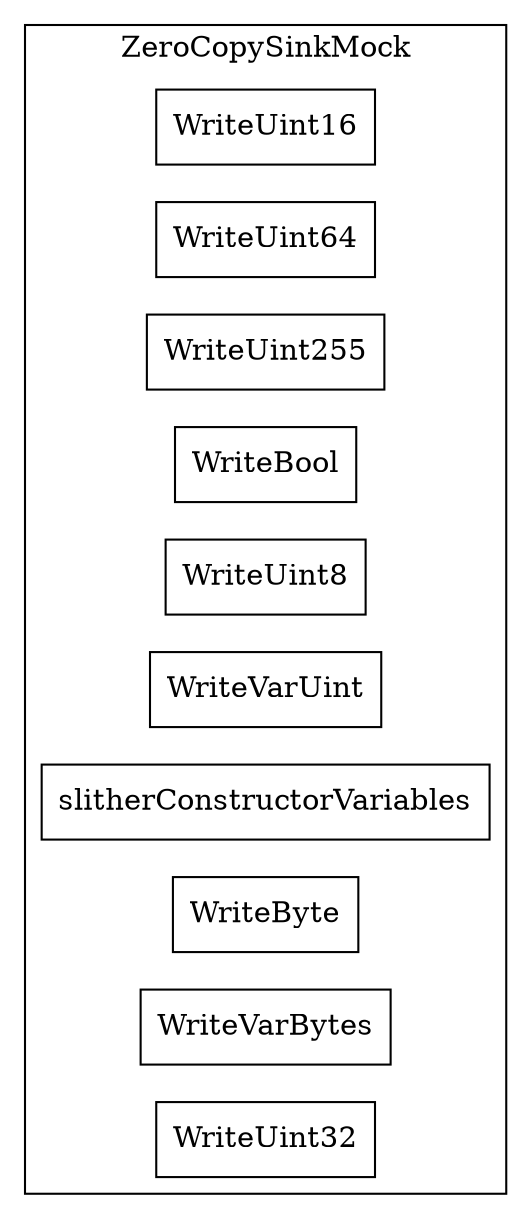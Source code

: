 strict digraph {
rankdir="LR"
node [shape=box]
subgraph cluster_321_ZeroCopySinkMock {
label = "ZeroCopySinkMock"
"321_WriteUint16" [label="WriteUint16"]
"321_WriteUint64" [label="WriteUint64"]
"321_WriteUint255" [label="WriteUint255"]
"321_WriteBool" [label="WriteBool"]
"321_WriteUint8" [label="WriteUint8"]
"321_WriteVarUint" [label="WriteVarUint"]
"321_slitherConstructorVariables" [label="slitherConstructorVariables"]
"321_WriteByte" [label="WriteByte"]
"321_WriteVarBytes" [label="WriteVarBytes"]
"321_WriteUint32" [label="WriteUint32"]
}subgraph cluster_solidity {
label = "[Solidity]"
}
}